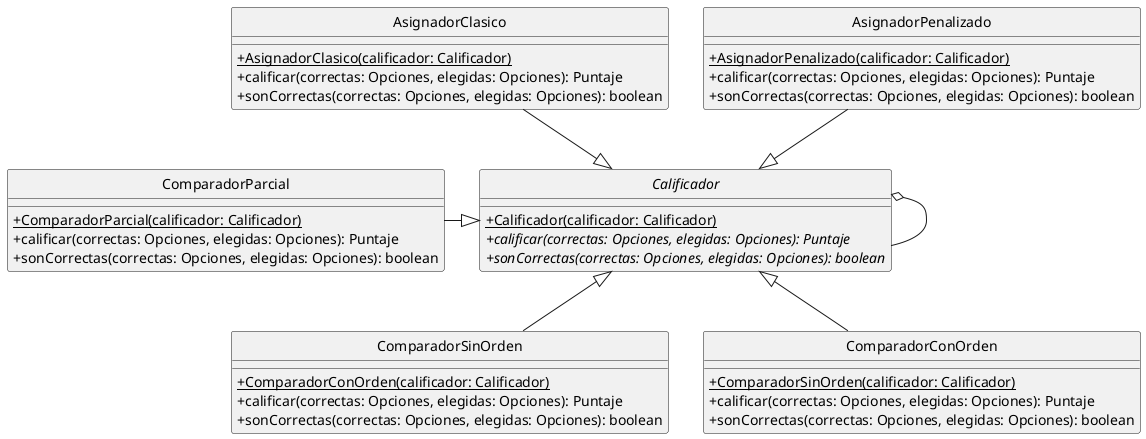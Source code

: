 @startuml
hide circle
skinparam classAttributeIconSize 0

'Clases
Abstract Calificador{
    +{static}Calificador(calificador: Calificador)
    +{abstract}calificar(correctas: Opciones, elegidas: Opciones): Puntaje
    +{abstract}sonCorrectas(correctas: Opciones, elegidas: Opciones): boolean
}

Class ComparadorSinOrden{
    +{static}ComparadorConOrden(calificador: Calificador)
    +calificar(correctas: Opciones, elegidas: Opciones): Puntaje
    +sonCorrectas(correctas: Opciones, elegidas: Opciones): boolean
}

Class ComparadorConOrden{
    +{static}ComparadorSinOrden(calificador: Calificador)
    +calificar(correctas: Opciones, elegidas: Opciones): Puntaje
    +sonCorrectas(correctas: Opciones, elegidas: Opciones): boolean
}

Class ComparadorParcial{
    +{static}ComparadorParcial(calificador: Calificador)
    +calificar(correctas: Opciones, elegidas: Opciones): Puntaje
    +sonCorrectas(correctas: Opciones, elegidas: Opciones): boolean
}

Class AsignadorClasico{
    +{static}AsignadorClasico(calificador: Calificador)
    +calificar(correctas: Opciones, elegidas: Opciones): Puntaje
    +sonCorrectas(correctas: Opciones, elegidas: Opciones): boolean
}

Class AsignadorPenalizado{
    +{static}AsignadorPenalizado(calificador: Calificador)
    +calificar(correctas: Opciones, elegidas: Opciones): Puntaje
    +sonCorrectas(correctas: Opciones, elegidas: Opciones): boolean
}

'Relaciones
Calificador o-- Calificador
ComparadorConOrden -up-|> Calificador
ComparadorSinOrden -up-|> Calificador
ComparadorParcial -right-|> Calificador
AsignadorClasico --|> Calificador
AsignadorPenalizado --|> Calificador

@enduml